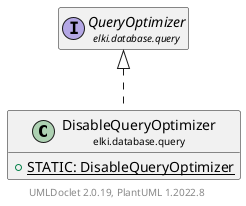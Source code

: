 @startuml
    remove .*\.(Instance|Par|Parameterizer|Factory)$
    set namespaceSeparator none
    hide empty fields
    hide empty methods

    class "<size:14>DisableQueryOptimizer\n<size:10>elki.database.query" as elki.database.query.DisableQueryOptimizer [[DisableQueryOptimizer.html]] {
        {static} +STATIC: DisableQueryOptimizer
    }

    interface "<size:14>QueryOptimizer\n<size:10>elki.database.query" as elki.database.query.QueryOptimizer [[QueryOptimizer.html]]
    class "<size:14>DisableQueryOptimizer.Par\n<size:10>elki.database.query" as elki.database.query.DisableQueryOptimizer.Par [[DisableQueryOptimizer.Par.html]]

    elki.database.query.QueryOptimizer <|.. elki.database.query.DisableQueryOptimizer
    elki.database.query.DisableQueryOptimizer +-- elki.database.query.DisableQueryOptimizer.Par

    center footer UMLDoclet 2.0.19, PlantUML 1.2022.8
@enduml
